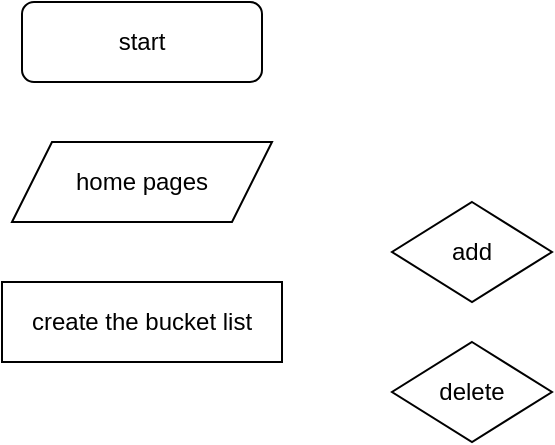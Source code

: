 <mxfile>
    <diagram id="JQto8o_eSyWUSHJQB6pv" name="Page-1">
        <mxGraphModel dx="430" dy="175" grid="1" gridSize="10" guides="1" tooltips="1" connect="1" arrows="1" fold="1" page="1" pageScale="1" pageWidth="850" pageHeight="1100" math="0" shadow="0">
            <root>
                <mxCell id="0"/>
                <mxCell id="1" parent="0"/>
                <mxCell id="2" value="start" style="rounded=1;whiteSpace=wrap;html=1;" vertex="1" parent="1">
                    <mxGeometry x="160" y="70" width="120" height="40" as="geometry"/>
                </mxCell>
                <mxCell id="3" value="home pages" style="shape=parallelogram;perimeter=parallelogramPerimeter;whiteSpace=wrap;html=1;fixedSize=1;" vertex="1" parent="1">
                    <mxGeometry x="155" y="140" width="130" height="40" as="geometry"/>
                </mxCell>
                <mxCell id="4" value="create the bucket list" style="rounded=0;whiteSpace=wrap;html=1;" vertex="1" parent="1">
                    <mxGeometry x="150" y="210" width="140" height="40" as="geometry"/>
                </mxCell>
                <mxCell id="5" value="add" style="rhombus;whiteSpace=wrap;html=1;" vertex="1" parent="1">
                    <mxGeometry x="345" y="170" width="80" height="50" as="geometry"/>
                </mxCell>
                <mxCell id="6" value="delete" style="rhombus;whiteSpace=wrap;html=1;" vertex="1" parent="1">
                    <mxGeometry x="345" y="240" width="80" height="50" as="geometry"/>
                </mxCell>
            </root>
        </mxGraphModel>
    </diagram>
</mxfile>